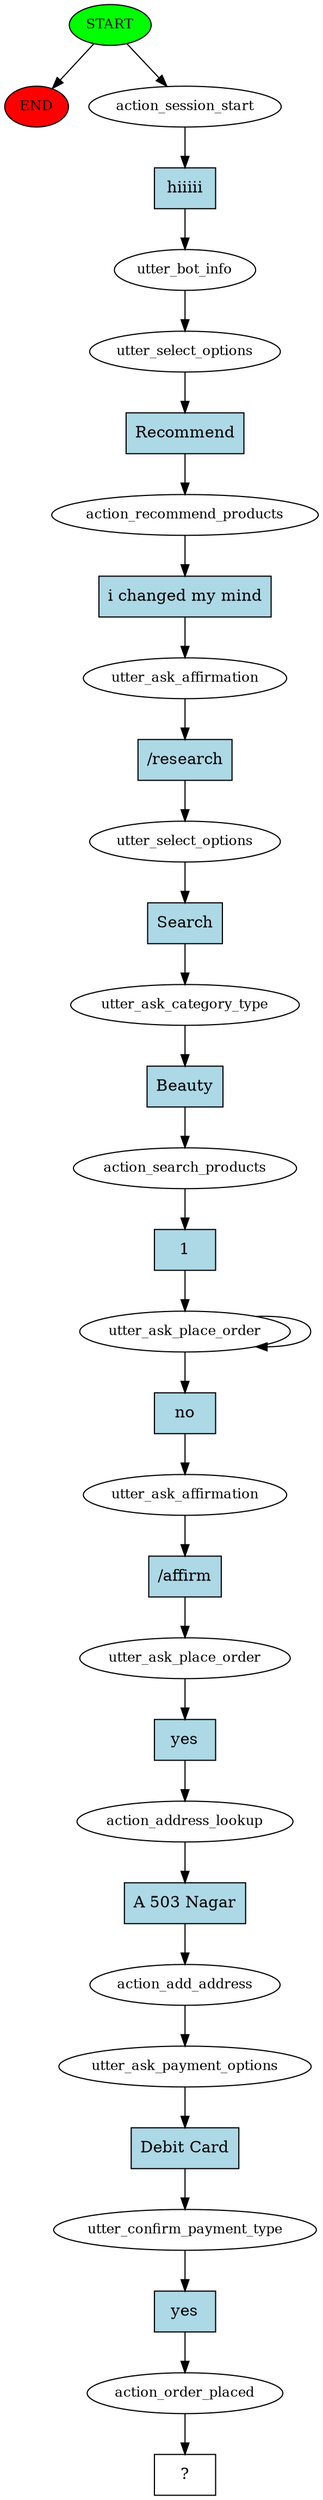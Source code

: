 digraph  {
0 [class="start active", fillcolor=green, fontsize=12, label=START, style=filled];
"-1" [class=end, fillcolor=red, fontsize=12, label=END, style=filled];
1 [class=active, fontsize=12, label=action_session_start];
2 [class=active, fontsize=12, label=utter_bot_info];
3 [class=active, fontsize=12, label=utter_select_options];
4 [class=active, fontsize=12, label=action_recommend_products];
5 [class=active, fontsize=12, label=utter_ask_affirmation];
6 [class=active, fontsize=12, label=utter_select_options];
7 [class=active, fontsize=12, label=utter_ask_category_type];
8 [class=active, fontsize=12, label=action_search_products];
9 [class=active, fontsize=12, label=utter_ask_place_order];
11 [class=active, fontsize=12, label=utter_ask_affirmation];
12 [class=active, fontsize=12, label=utter_ask_place_order];
13 [class=active, fontsize=12, label=action_address_lookup];
14 [class=active, fontsize=12, label=action_add_address];
15 [class=active, fontsize=12, label=utter_ask_payment_options];
16 [class=active, fontsize=12, label=utter_confirm_payment_type];
17 [class=active, fontsize=12, label=action_order_placed];
18 [class="intent dashed active", label="  ?  ", shape=rect];
19 [class="intent active", fillcolor=lightblue, label=hiiiii, shape=rect, style=filled];
20 [class="intent active", fillcolor=lightblue, label=Recommend, shape=rect, style=filled];
21 [class="intent active", fillcolor=lightblue, label="i changed my mind", shape=rect, style=filled];
22 [class="intent active", fillcolor=lightblue, label="/research", shape=rect, style=filled];
23 [class="intent active", fillcolor=lightblue, label=Search, shape=rect, style=filled];
24 [class="intent active", fillcolor=lightblue, label=Beauty, shape=rect, style=filled];
25 [class="intent active", fillcolor=lightblue, label=1, shape=rect, style=filled];
26 [class="intent active", fillcolor=lightblue, label=no, shape=rect, style=filled];
27 [class="intent active", fillcolor=lightblue, label="/affirm", shape=rect, style=filled];
28 [class="intent active", fillcolor=lightblue, label=yes, shape=rect, style=filled];
29 [class="intent active", fillcolor=lightblue, label="A 503 Nagar", shape=rect, style=filled];
30 [class="intent active", fillcolor=lightblue, label="Debit Card", shape=rect, style=filled];
31 [class="intent active", fillcolor=lightblue, label=yes, shape=rect, style=filled];
0 -> "-1"  [class="", key=NONE, label=""];
0 -> 1  [class=active, key=NONE, label=""];
1 -> 19  [class=active, key=0];
2 -> 3  [class=active, key=NONE, label=""];
3 -> 20  [class=active, key=0];
4 -> 21  [class=active, key=0];
5 -> 22  [class=active, key=0];
6 -> 23  [class=active, key=0];
7 -> 24  [class=active, key=0];
8 -> 25  [class=active, key=0];
9 -> 9  [class=active, key=NONE, label=""];
9 -> 26  [class=active, key=0];
11 -> 27  [class=active, key=0];
12 -> 28  [class=active, key=0];
13 -> 29  [class=active, key=0];
14 -> 15  [class=active, key=NONE, label=""];
15 -> 30  [class=active, key=0];
16 -> 31  [class=active, key=0];
17 -> 18  [class=active, key=NONE, label=""];
19 -> 2  [class=active, key=0];
20 -> 4  [class=active, key=0];
21 -> 5  [class=active, key=0];
22 -> 6  [class=active, key=0];
23 -> 7  [class=active, key=0];
24 -> 8  [class=active, key=0];
25 -> 9  [class=active, key=0];
26 -> 11  [class=active, key=0];
27 -> 12  [class=active, key=0];
28 -> 13  [class=active, key=0];
29 -> 14  [class=active, key=0];
30 -> 16  [class=active, key=0];
31 -> 17  [class=active, key=0];
}
